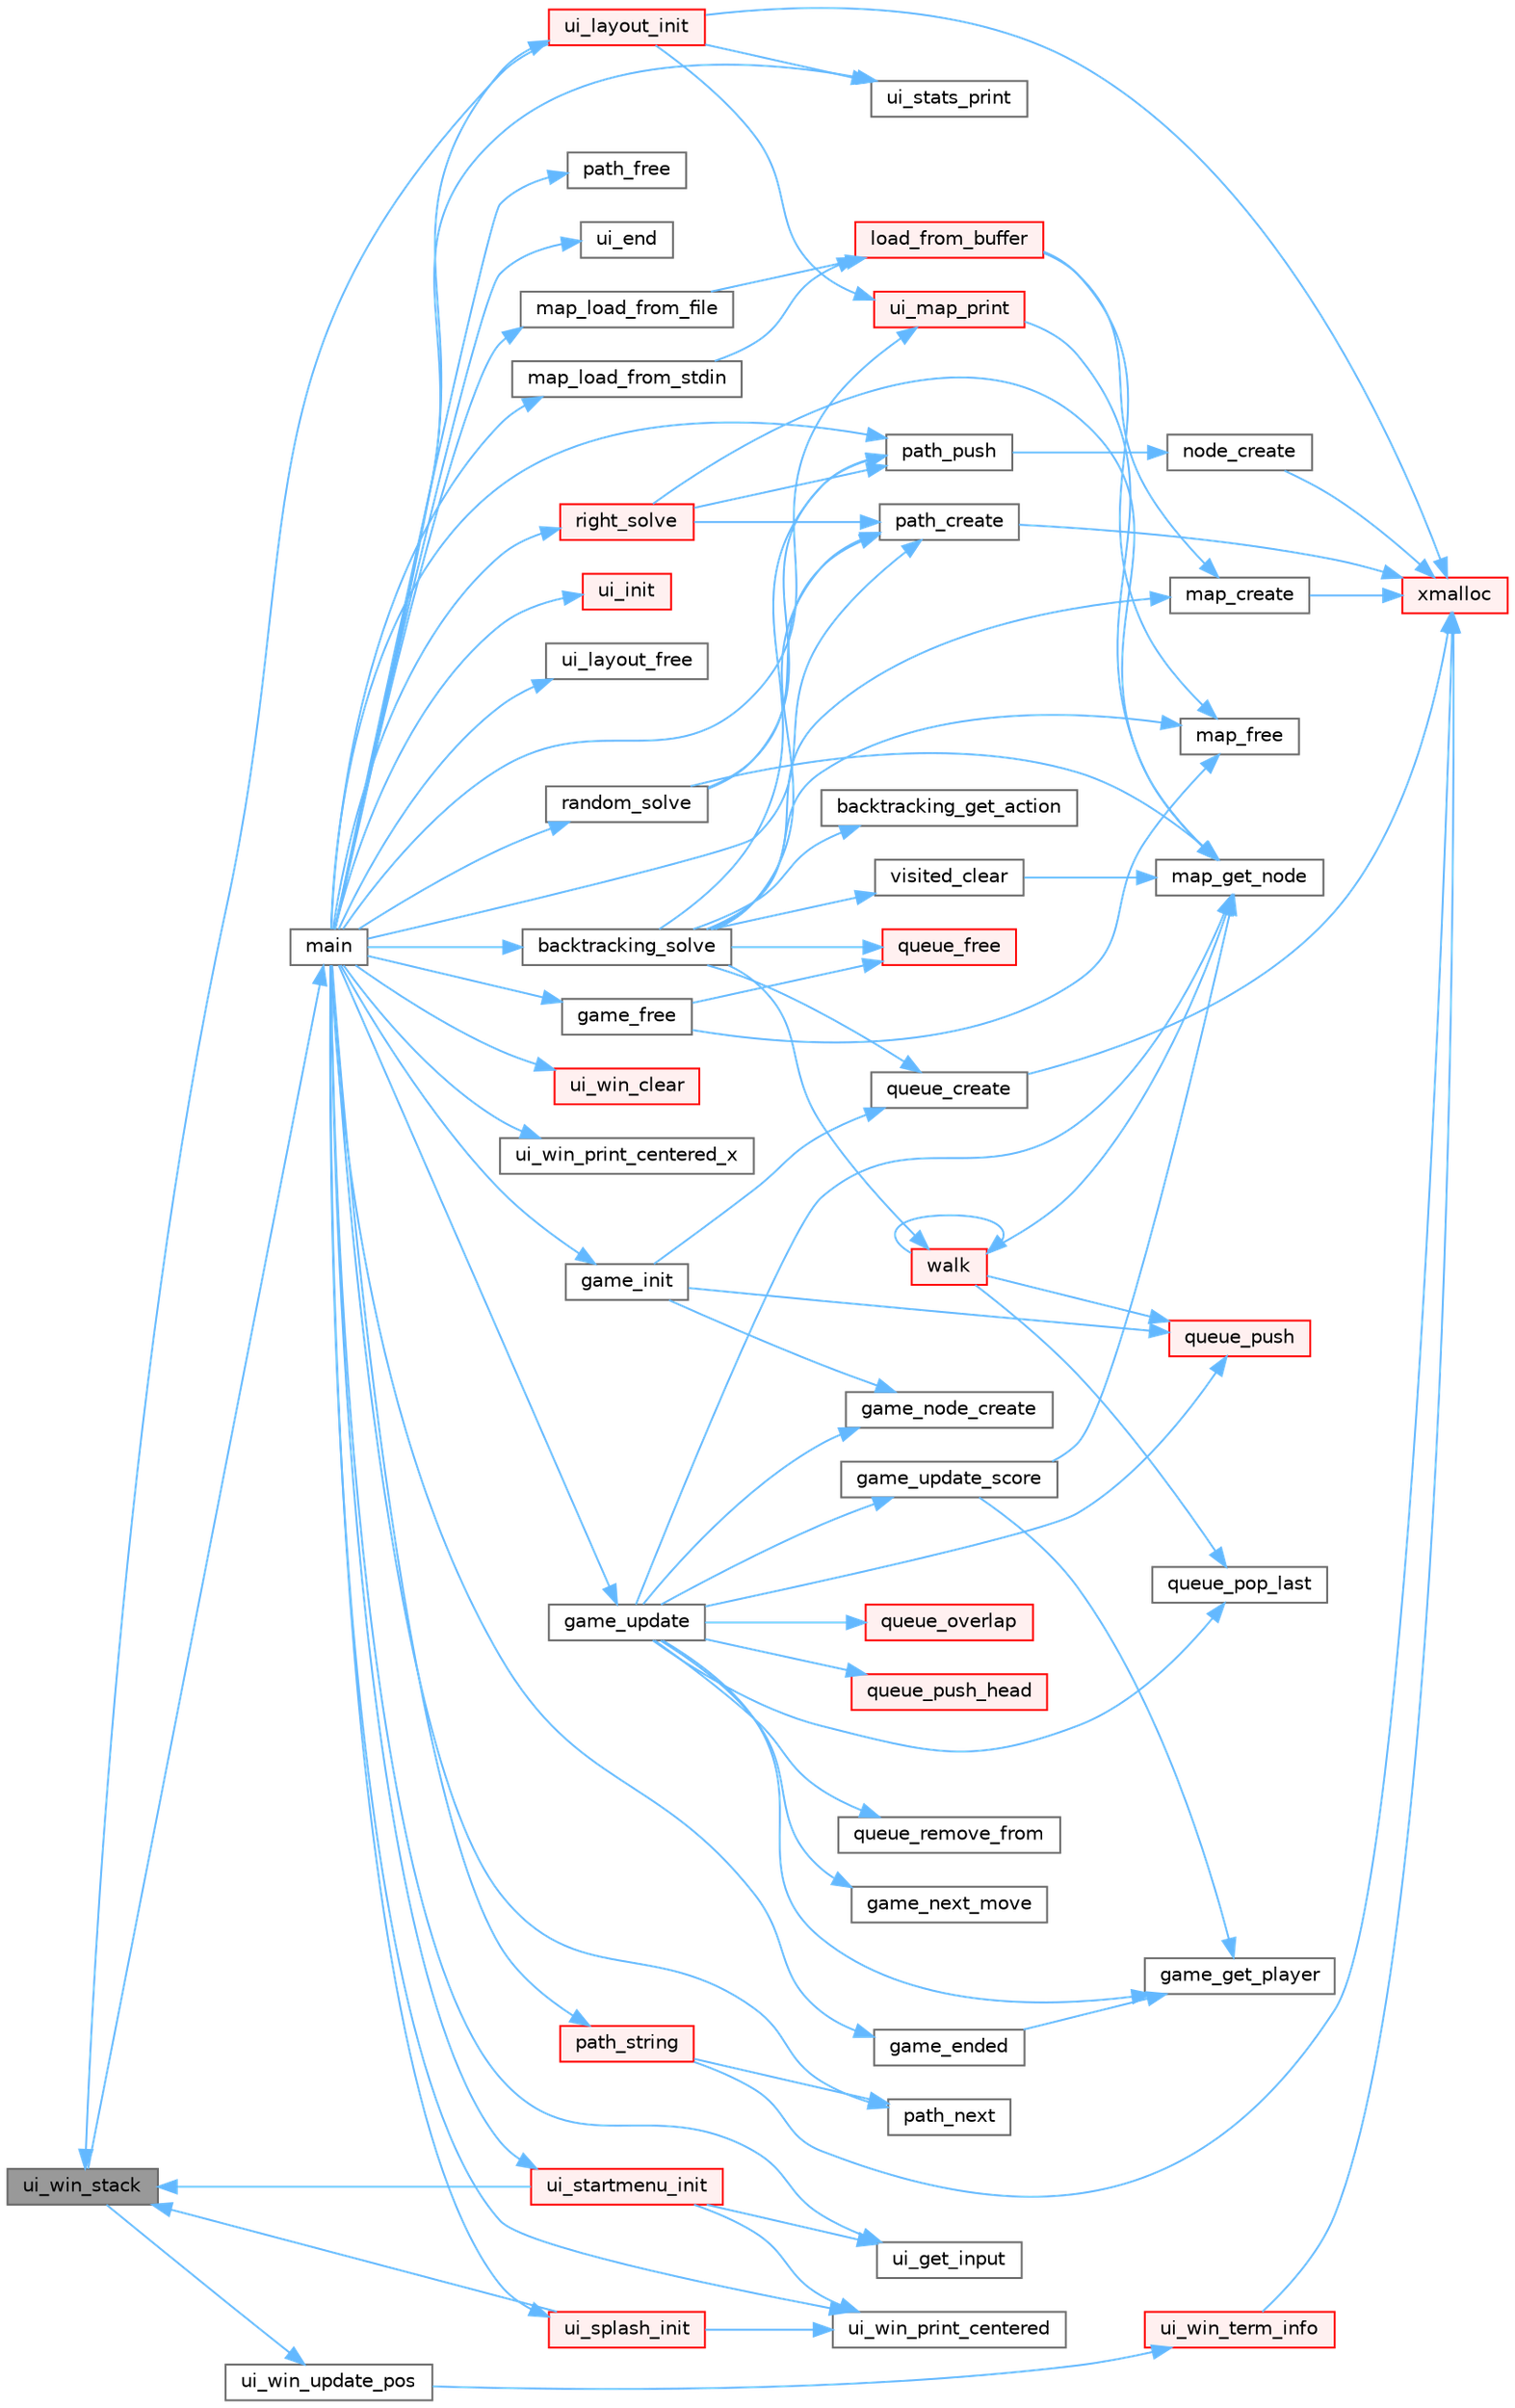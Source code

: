 digraph "ui_win_stack"
{
 // LATEX_PDF_SIZE
  bgcolor="transparent";
  edge [fontname=Helvetica,fontsize=10,labelfontname=Helvetica,labelfontsize=10];
  node [fontname=Helvetica,fontsize=10,shape=box,height=0.2,width=0.4];
  rankdir="LR";
  Node1 [label="ui_win_stack",height=0.2,width=0.4,color="gray40", fillcolor="grey60", style="filled", fontcolor="black",tooltip="Stack two windows on top of each other."];
  Node1 -> Node2 [color="steelblue1",style="solid"];
  Node2 [label="main",height=0.2,width=0.4,color="grey40", fillcolor="white", style="filled",URL="$main_8c.html#a0ddf1224851353fc92bfbff6f499fa97",tooltip=" "];
  Node2 -> Node3 [color="steelblue1",style="solid"];
  Node3 [label="backtracking_solve",height=0.2,width=0.4,color="grey40", fillcolor="white", style="filled",URL="$backtracking_8c.html#a35a829bf859e66b61f8b577c36bd64e6",tooltip="function that calculate the shortest way."];
  Node3 -> Node4 [color="steelblue1",style="solid"];
  Node4 [label="backtracking_get_action",height=0.2,width=0.4,color="grey40", fillcolor="white", style="filled",URL="$backtracking_8c.html#af779bda974c07172b11cdbb7308f7fc2",tooltip="generate an action from two nodes"];
  Node3 -> Node5 [color="steelblue1",style="solid"];
  Node5 [label="map_create",height=0.2,width=0.4,color="grey40", fillcolor="white", style="filled",URL="$map_8c.html#a0930b161df18ef70edfb1c40a214db49",tooltip="Create a map filled with walls."];
  Node5 -> Node6 [color="steelblue1",style="solid"];
  Node6 [label="xmalloc",height=0.2,width=0.4,color="red", fillcolor="#FFF0F0", style="filled",URL="$alloc_8c.html#a0803c926e3d15b7ca7758c9fe3e5ce7b",tooltip="alloc memory for a pointer."];
  Node3 -> Node8 [color="steelblue1",style="solid"];
  Node8 [label="map_free",height=0.2,width=0.4,color="grey40", fillcolor="white", style="filled",URL="$map_8c.html#a1e40937d5df78e26bca4d5553814979c",tooltip="Frees memory used by the map Frees memory used by the map by freing all the nodes,..."];
  Node3 -> Node9 [color="steelblue1",style="solid"];
  Node9 [label="path_create",height=0.2,width=0.4,color="grey40", fillcolor="white", style="filled",URL="$path_8c.html#a15a4233aa30be8c657d7b511b8e91773",tooltip="alloc the path pointer."];
  Node9 -> Node6 [color="steelblue1",style="solid"];
  Node3 -> Node10 [color="steelblue1",style="solid"];
  Node10 [label="path_push",height=0.2,width=0.4,color="grey40", fillcolor="white", style="filled",URL="$path_8c.html#a312d2b5d69205c8ec0e7b61460fe4bc8",tooltip="append an action to the end of the path"];
  Node10 -> Node11 [color="steelblue1",style="solid"];
  Node11 [label="node_create",height=0.2,width=0.4,color="grey40", fillcolor="white", style="filled",URL="$path_8c.html#aff92e587423d8e459058a5c1bc60e64f",tooltip="alloc the node pointer"];
  Node11 -> Node6 [color="steelblue1",style="solid"];
  Node3 -> Node12 [color="steelblue1",style="solid"];
  Node12 [label="queue_create",height=0.2,width=0.4,color="grey40", fillcolor="white", style="filled",URL="$queue_8c.html#af8084a085cc985175e44c1ac5bde35d3",tooltip="alloc the memory for the tail."];
  Node12 -> Node6 [color="steelblue1",style="solid"];
  Node3 -> Node13 [color="steelblue1",style="solid"];
  Node13 [label="queue_free",height=0.2,width=0.4,color="red", fillcolor="#FFF0F0", style="filled",URL="$queue_8c.html#abf604398920042a8056f257d292fe8a3",tooltip="dealloc the memory of the queue pointer."];
  Node3 -> Node15 [color="steelblue1",style="solid"];
  Node15 [label="visited_clear",height=0.2,width=0.4,color="grey40", fillcolor="white", style="filled",URL="$backtracking_8c.html#afe089b185e698479a2f723e1540a359e",tooltip="clear the visited coordinates"];
  Node15 -> Node16 [color="steelblue1",style="solid"];
  Node16 [label="map_get_node",height=0.2,width=0.4,color="grey40", fillcolor="white", style="filled",URL="$map_8c.html#a8c80d137d2a24e25e7b9c65b190abc80",tooltip="Get a node from the map Given a map and a set of coordinates, the fuctions returs the pointer to the ..."];
  Node3 -> Node17 [color="steelblue1",style="solid"];
  Node17 [label="walk",height=0.2,width=0.4,color="red", fillcolor="#FFF0F0", style="filled",URL="$backtracking_8c.html#a040545c1ead3f342b9951491c2e0fb42",tooltip="function that calculate a single step recursively"];
  Node17 -> Node16 [color="steelblue1",style="solid"];
  Node17 -> Node19 [color="steelblue1",style="solid"];
  Node19 [label="queue_pop_last",height=0.2,width=0.4,color="grey40", fillcolor="white", style="filled",URL="$queue_8c.html#acae3f6cc8288bfead94822e08e018c7b",tooltip="remove a node from the end of the queue"];
  Node17 -> Node20 [color="steelblue1",style="solid"];
  Node20 [label="queue_push",height=0.2,width=0.4,color="red", fillcolor="#FFF0F0", style="filled",URL="$queue_8c.html#a5ac2b2c1a4bf61db818176014d545d2c",tooltip="append a node to the end of the queue."];
  Node17 -> Node17 [color="steelblue1",style="solid"];
  Node2 -> Node23 [color="steelblue1",style="solid"];
  Node23 [label="game_ended",height=0.2,width=0.4,color="grey40", fillcolor="white", style="filled",URL="$game_8c.html#a842433d25b0d10f7ab03ff7b89b0a6f9",tooltip="function that check if the player has reached the end"];
  Node23 -> Node24 [color="steelblue1",style="solid"];
  Node24 [label="game_get_player",height=0.2,width=0.4,color="grey40", fillcolor="white", style="filled",URL="$game_8c.html#a12f92a9c4cd1b6901eba91c254069093",tooltip="function that get the position of the player"];
  Node2 -> Node25 [color="steelblue1",style="solid"];
  Node25 [label="game_free",height=0.2,width=0.4,color="grey40", fillcolor="white", style="filled",URL="$game_8c.html#a08672122e450c8a2c6c9ae34abded3ae",tooltip="dealloc memory used by the game."];
  Node25 -> Node8 [color="steelblue1",style="solid"];
  Node25 -> Node13 [color="steelblue1",style="solid"];
  Node2 -> Node26 [color="steelblue1",style="solid"];
  Node26 [label="game_init",height=0.2,width=0.4,color="grey40", fillcolor="white", style="filled",URL="$game_8c.html#a5e225fe3f1528fea232d7776f4564613",tooltip="function that initialize the game, loads the map and create the player"];
  Node26 -> Node27 [color="steelblue1",style="solid"];
  Node27 [label="game_node_create",height=0.2,width=0.4,color="grey40", fillcolor="white", style="filled",URL="$game_8c.html#ab8e0e8c8666b602eac4e29bf7abec0f6",tooltip="storing the coordinate of a node"];
  Node26 -> Node12 [color="steelblue1",style="solid"];
  Node26 -> Node20 [color="steelblue1",style="solid"];
  Node2 -> Node28 [color="steelblue1",style="solid"];
  Node28 [label="game_update",height=0.2,width=0.4,color="grey40", fillcolor="white", style="filled",URL="$game_8c.html#a7020006a77c943220c7acc04879c8696",tooltip="function that execute an iteration of the game"];
  Node28 -> Node24 [color="steelblue1",style="solid"];
  Node28 -> Node29 [color="steelblue1",style="solid"];
  Node29 [label="game_next_move",height=0.2,width=0.4,color="grey40", fillcolor="white", style="filled",URL="$game_8c.html#ac3a14cae1c6eec5ce1f40f7d0802d9fc",tooltip="function that convert an action to a movement"];
  Node28 -> Node27 [color="steelblue1",style="solid"];
  Node28 -> Node30 [color="steelblue1",style="solid"];
  Node30 [label="game_update_score",height=0.2,width=0.4,color="grey40", fillcolor="white", style="filled",URL="$game_8c.html#a42c2c657ba3a0078d89de3593ed6c0a3",tooltip="function that update the score of the game."];
  Node30 -> Node24 [color="steelblue1",style="solid"];
  Node30 -> Node16 [color="steelblue1",style="solid"];
  Node28 -> Node16 [color="steelblue1",style="solid"];
  Node28 -> Node31 [color="steelblue1",style="solid"];
  Node31 [label="queue_overlap",height=0.2,width=0.4,color="red", fillcolor="#FFF0F0", style="filled",URL="$queue_8c.html#a4a5055e854a639fbc26c3ce85d79251a",tooltip="check if the head overlap a node."];
  Node28 -> Node19 [color="steelblue1",style="solid"];
  Node28 -> Node20 [color="steelblue1",style="solid"];
  Node28 -> Node33 [color="steelblue1",style="solid"];
  Node33 [label="queue_push_head",height=0.2,width=0.4,color="red", fillcolor="#FFF0F0", style="filled",URL="$queue_8c.html#a44a52f9c009bd578f555d1b7acdb1a3f",tooltip="add a node to the start of the queue."];
  Node28 -> Node34 [color="steelblue1",style="solid"];
  Node34 [label="queue_remove_from",height=0.2,width=0.4,color="grey40", fillcolor="white", style="filled",URL="$queue_8c.html#a5a0728e441bea27e5b6ed5a9a4482290",tooltip="deallocate all the nodes after one"];
  Node2 -> Node35 [color="steelblue1",style="solid"];
  Node35 [label="map_load_from_file",height=0.2,width=0.4,color="grey40", fillcolor="white", style="filled",URL="$map_8c.html#a4e064fd2a3d1587d52a141cd4f21e56e",tooltip="Load map from a give file path The function loads a map from file given via the given path cheking fo..."];
  Node35 -> Node36 [color="steelblue1",style="solid"];
  Node36 [label="load_from_buffer",height=0.2,width=0.4,color="red", fillcolor="#FFF0F0", style="filled",URL="$map_8c.html#a2e415ac6f5bd30a0c5d0e4cba43e48f5",tooltip="menage the interaction the player has with the map element"];
  Node36 -> Node5 [color="steelblue1",style="solid"];
  Node36 -> Node8 [color="steelblue1",style="solid"];
  Node2 -> Node38 [color="steelblue1",style="solid"];
  Node38 [label="map_load_from_stdin",height=0.2,width=0.4,color="grey40", fillcolor="white", style="filled",URL="$map_8c.html#aa37bfc7ee8f222615e074fc250905fd2",tooltip="Load map from a stdin The function loads a map from stdin cheking for possible allocation/formatting ..."];
  Node38 -> Node36 [color="steelblue1",style="solid"];
  Node2 -> Node9 [color="steelblue1",style="solid"];
  Node2 -> Node39 [color="steelblue1",style="solid"];
  Node39 [label="path_free",height=0.2,width=0.4,color="grey40", fillcolor="white", style="filled",URL="$path_8c.html#affbf0a3d01bed5da9128bcde86980de8",tooltip="dealloc memory of the path."];
  Node2 -> Node40 [color="steelblue1",style="solid"];
  Node40 [label="path_next",height=0.2,width=0.4,color="grey40", fillcolor="white", style="filled",URL="$path_8c.html#a6c7ef668001c5d989e86139c8549c599",tooltip="get the next action in the path"];
  Node2 -> Node10 [color="steelblue1",style="solid"];
  Node2 -> Node41 [color="steelblue1",style="solid"];
  Node41 [label="path_string",height=0.2,width=0.4,color="red", fillcolor="#FFF0F0", style="filled",URL="$path_8c.html#a3d04f998ef43728fcf531941faa91a07",tooltip="generate an array for the path moves."];
  Node41 -> Node40 [color="steelblue1",style="solid"];
  Node41 -> Node6 [color="steelblue1",style="solid"];
  Node2 -> Node44 [color="steelblue1",style="solid"];
  Node44 [label="random_solve",height=0.2,width=0.4,color="grey40", fillcolor="white", style="filled",URL="$random_8c.html#a399a01302f4960366ec7a1bfd12f0b45",tooltip="generate a random moveset."];
  Node44 -> Node16 [color="steelblue1",style="solid"];
  Node44 -> Node9 [color="steelblue1",style="solid"];
  Node44 -> Node10 [color="steelblue1",style="solid"];
  Node2 -> Node45 [color="steelblue1",style="solid"];
  Node45 [label="right_solve",height=0.2,width=0.4,color="red", fillcolor="#FFF0F0", style="filled",URL="$right_8c.html#aeca84be90bb19a3967a9a91317499528",tooltip="the function that calculate the path while keeping a wall on the right"];
  Node45 -> Node16 [color="steelblue1",style="solid"];
  Node45 -> Node9 [color="steelblue1",style="solid"];
  Node45 -> Node10 [color="steelblue1",style="solid"];
  Node2 -> Node47 [color="steelblue1",style="solid"];
  Node47 [label="ui_end",height=0.2,width=0.4,color="grey40", fillcolor="white", style="filled",URL="$ui_8c.html#a367ef9d8fb0af32c6ccd29199fa2391a",tooltip="the function for closing the curses window"];
  Node2 -> Node48 [color="steelblue1",style="solid"];
  Node48 [label="ui_get_input",height=0.2,width=0.4,color="grey40", fillcolor="white", style="filled",URL="$ui__utils_8c.html#ae0c637fbbe064bcde86dd3f913868abe",tooltip="convert a keybind in an action"];
  Node2 -> Node49 [color="steelblue1",style="solid"];
  Node49 [label="ui_init",height=0.2,width=0.4,color="red", fillcolor="#FFF0F0", style="filled",URL="$ui_8c.html#aa6f50ea564e0ba7375ce590a5196f12f",tooltip="function set the menù colour"];
  Node2 -> Node57 [color="steelblue1",style="solid"];
  Node57 [label="ui_layout_free",height=0.2,width=0.4,color="grey40", fillcolor="white", style="filled",URL="$ui_8c.html#a722c59ae85b1ad2825f5d810e810cf10",tooltip="l dealloc memory for the menù"];
  Node2 -> Node58 [color="steelblue1",style="solid"];
  Node58 [label="ui_layout_init",height=0.2,width=0.4,color="red", fillcolor="#FFF0F0", style="filled",URL="$ui_8c.html#a46654a7ee6ed9737090585180def52ce",tooltip="initialize game screen. Create layout for game, legend, map and statistics"];
  Node58 -> Node60 [color="steelblue1",style="solid"];
  Node60 [label="ui_map_print",height=0.2,width=0.4,color="red", fillcolor="#FFF0F0", style="filled",URL="$ui_8c.html#a816ceefe73d981cdb12104bff96f6005",tooltip="Print map onto the given window."];
  Node60 -> Node16 [color="steelblue1",style="solid"];
  Node58 -> Node61 [color="steelblue1",style="solid"];
  Node61 [label="ui_stats_print",height=0.2,width=0.4,color="grey40", fillcolor="white", style="filled",URL="$ui_8c.html#a2aaa1c47cb61f69e15c8ecf9bbf1e467",tooltip="print the statistics of the game"];
  Node58 -> Node1 [color="steelblue1",style="solid"];
  Node58 -> Node6 [color="steelblue1",style="solid"];
  Node2 -> Node60 [color="steelblue1",style="solid"];
  Node2 -> Node64 [color="steelblue1",style="solid"];
  Node64 [label="ui_splash_init",height=0.2,width=0.4,color="red", fillcolor="#FFF0F0", style="filled",URL="$ui_8c.html#a3eb0de6c588ba3a45704d6f6cefe54f7",tooltip="function to show the initial animation"];
  Node64 -> Node54 [color="steelblue1",style="solid"];
  Node54 [label="ui_win_print_centered",height=0.2,width=0.4,color="grey40", fillcolor="white", style="filled",URL="$ui__win_8c.html#add8b0c5cf2cec5c907cdafe2c48aecb6",tooltip="Print a string at the center of the screen both in the x and y axes."];
  Node64 -> Node1 [color="steelblue1",style="solid"];
  Node2 -> Node66 [color="steelblue1",style="solid"];
  Node66 [label="ui_startmenu_init",height=0.2,width=0.4,color="red", fillcolor="#FFF0F0", style="filled",URL="$ui_8c.html#a1788fa08709ba9afc8ca24201aa4361d",tooltip="print the menu and wait for user input"];
  Node66 -> Node48 [color="steelblue1",style="solid"];
  Node66 -> Node54 [color="steelblue1",style="solid"];
  Node66 -> Node1 [color="steelblue1",style="solid"];
  Node2 -> Node61 [color="steelblue1",style="solid"];
  Node2 -> Node69 [color="steelblue1",style="solid"];
  Node69 [label="ui_win_clear",height=0.2,width=0.4,color="red", fillcolor="#FFF0F0", style="filled",URL="$ui__win_8c.html#abf9955e68c1d939673f5e246194a623b",tooltip="Clear the contents of a specific window."];
  Node2 -> Node54 [color="steelblue1",style="solid"];
  Node2 -> Node68 [color="steelblue1",style="solid"];
  Node68 [label="ui_win_print_centered_x",height=0.2,width=0.4,color="grey40", fillcolor="white", style="filled",URL="$ui__win_8c.html#a778046287138b372545307bc675eefa5",tooltip="Print a string at the center of the screen only in the x axis."];
  Node1 -> Node70 [color="steelblue1",style="solid"];
  Node70 [label="ui_win_update_pos",height=0.2,width=0.4,color="grey40", fillcolor="white", style="filled",URL="$ui__win_8c.html#a81f002862bc83bb81660ddf243d54fc6",tooltip="Updates position a window."];
  Node70 -> Node55 [color="steelblue1",style="solid"];
  Node55 [label="ui_win_term_info",height=0.2,width=0.4,color="red", fillcolor="#FFF0F0", style="filled",URL="$ui__win_8c.html#ac710b0db33790eea643bd88ce4ef349d",tooltip="Gets the current terminal info."];
  Node55 -> Node6 [color="steelblue1",style="solid"];
}
